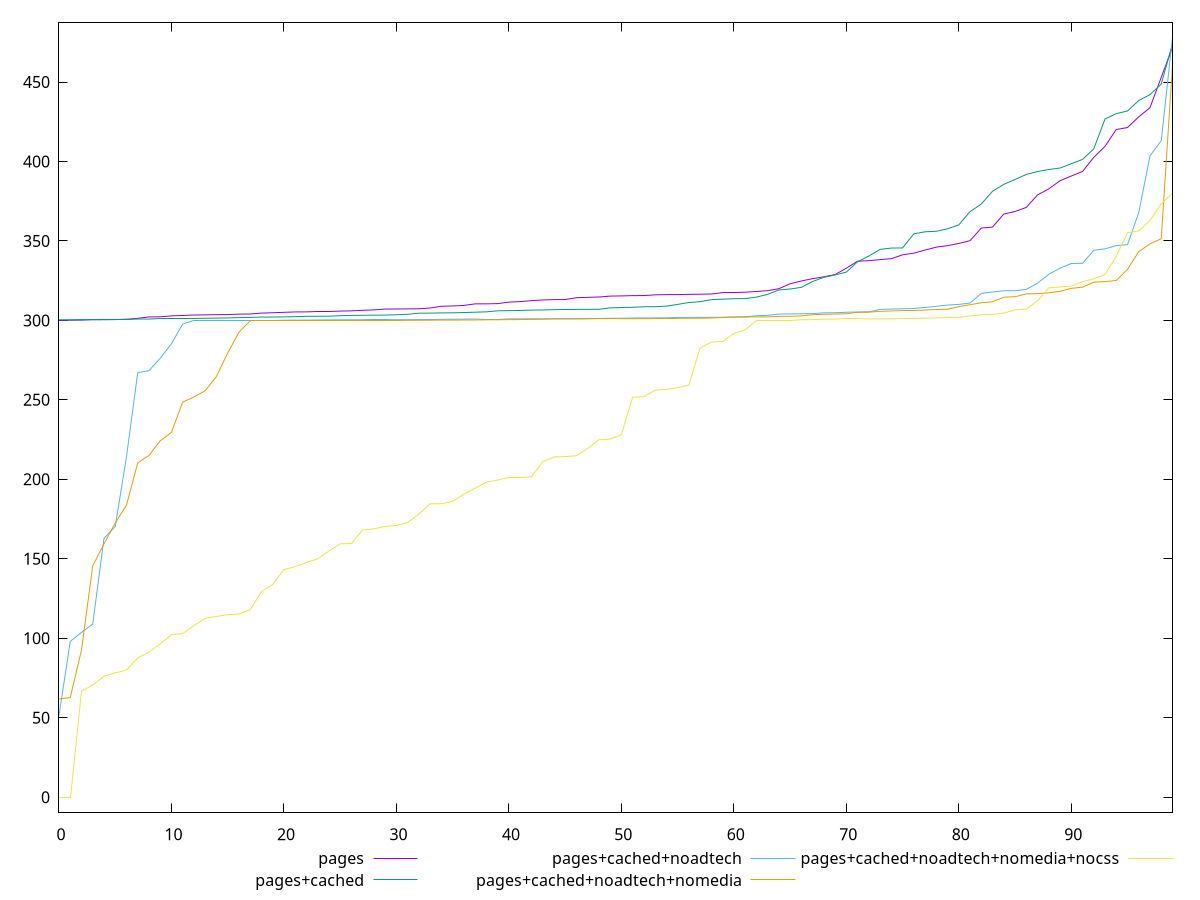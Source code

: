 reset

$pages <<EOF
0 300
1 300.128
2 300.178
3 300.392
4 300.416
5 300.506
6 300.658
7 301.326
8 302.184
9 302.258
10 302.86
11 303.09
12 303.384
13 303.476
14 303.594
15 303.638
16 303.93
17 304.032
18 304.602
19 304.81399999999996
20 305.078
21 305.32
22 305.354
23 305.824
24 305.826
25 305.85199999809265
26 305.988
27 306.366
28 306.596
29 307.12
30 307.178
31 307.24
32 307.318
33 307.802
34 308.906
35 309.074
36 309.428
37 310.396
38 310.41
39 310.55
40 311.508
41 311.828
42 312.424
43 312.868
44 313.07
45 313.126
46 314.28000000000003
47 314.496
48 314.71
49 315.29
50 315.402
51 315.584
52 315.61400000000003
53 316.082
54 316.19
55 316.21
56 316.392
57 316.48199999999997
58 316.602
59 317.484
60 317.52
61 317.742
62 318.206
63 318.668
64 319.94200000166893
65 323.058
66 324.788
67 326.26
68 327.416
69 328.822
70 332.848
71 337.254
72 337.56
73 338.23
74 338.84
75 341.26
76 342.31
77 344.272
78 346.084
79 347.046
80 348.4409999847412
81 350.15000000000003
82 358.1
83 358.7369999587536
84 366.926
85 368.522
86 371.10099998116493
87 378.962
88 382.776
89 387.88599999999997
90 390.842
91 393.728
92 402.584
93 409.544
94 420.10999999999996
95 421.366
96 428.094
97 433.878
98 452.956
99 471.866
EOF

$pagesCached <<EOF
0 300.34
1 300.346
2 300.516
3 300.556
4 300.608
5 300.632
6 300.67
7 300.84
8 300.848
9 301.164
10 301.168
11 301.182
12 301.238
13 301.336
14 301.446
15 301.54
16 301.77
17 301.862
18 302.1
19 302.141999989748
20 302.2
21 302.37
22 302.55
23 302.596
24 302.642
25 302.956
26 303.128
27 303.218
28 303.292
29 303.34
30 303.528
31 303.836
32 304.536
33 304.568
34 304.718
35 304.752
36 304.942
37 305.162
38 305.376
39 306.03
40 306.13
41 306.244
42 306.49
43 306.554
44 306.754
45 306.842
46 306.914
47 306.94
48 306.988
49 307.858
50 308.116
51 308.234
52 308.59
53 308.6
54 308.9880000054836
55 310.052
56 311.252
57 311.794
58 313.054
59 313.364
60 313.64
61 313.702
62 314.648
63 316.406
64 319.164
65 319.728
66 320.782
67 324.47
68 327.114
69 328.598
70 330.408
71 336.882
72 340.50500002503395
73 344.68199998140335
74 345.51
75 345.6000000536442
76 354.452
77 355.7479999959469
78 356.06700000166893
79 357.644
80 360.1299999654293
81 368.452
82 373.18600000000004
83 381.27
84 385.6060000061989
85 388.646
86 391.852
87 393.68
88 394.9419999718666
89 395.876
90 398.58
91 401.3
92 407.93399999999997
93 426.722
94 430.108
95 431.76199999999994
96 438.36
97 442.08799999999997
98 448.71799999999996
99 474.13199999999995
EOF

$pagesCachedNoadtech <<EOF
0 51.40700000524521
1 97.98699998855591
2 103.6879999935627
3 108.93499994277954
4 162.8120000064373
5 170.36399999260902
6 214.15499997138977
7 267.1229999959469
8 268.386000007391
9 276.16300001740456
10 285.3120000064373
11 297.7490000128746
12 300
13 300
14 300
15 300
16 300
17 300
18 300
19 300
20 300.096
21 300.16
22 300.162
23 300.255999982357
24 300.324
25 300.368
26 300.39
27 300.41
28 300.428
29 300.428
30 300.44
31 300.448
32 300.454
33 300.524
34 300.692
35 300.724
36 300.788
37 300.82
38 300.844
39 300.846
40 300.94
41 300.952
42 300.966
43 300.992
44 301.008
45 301.03
46 301.086
47 301.22
48 301.232
49 301.326
50 301.364
51 301.502
52 301.536
53 301.54
54 301.612
55 301.858
56 301.884
57 301.888
58 301.936
59 301.954
60 302.134
61 302.238
62 302.91
63 303.198
64 303.944
65 304.07
66 304.186
67 304.212
68 304.766
69 304.784
70 305.14
71 305.256
72 305.368
73 306.926
74 307.134
75 307.314
76 307.444
77 308.182
78 308.848
79 309.656
80 310.038
81 310.916
82 317.006
83 317.828
84 318.616
85 318.706
86 319.512
87 323.424
88 329.01
89 332.86
90 335.804
91 335.924
92 344.116
93 345.02
94 347.068
95 347.622
96 367.7790000140667
97 403.54
98 413.088
99 478.014
EOF

$pagesCachedNoadtechNomedia <<EOF
0 61.73099997639656
1 62.66600000858307
2 92.58999994397163
3 145.5329999923706
4 159.35899996757507
5 172.5130000114441
6 183.73199999332428
7 210.31099998950958
8 215.04299998283386
9 224.20899999141693
10 229.57400000095367
11 248.57499998807907
12 251.81100004911423
13 255.77399998903275
14 264.78700000047684
15 279.4819999933243
16 292.5740000009537
17 300
18 300
19 300
20 300
21 300
22 300
23 300
24 300
25 300
26 300
27 300
28 300
29 300
30 300
31 300.096
32 300.098
33 300.14
34 300.174
35 300.188
36 300.206
37 300.248
38 300.372
39 300.392
40 300.462
41 300.516
42 300.644
43 300.786
44 300.922
45 300.94
46 300.942
47 300.944
48 301.03
49 301.03
50 301.052
51 301.082
52 301.086
53 301.14
54 301.142
55 301.27
56 301.342
57 301.378
58 301.472
59 301.864
60 302.04
61 302.17
62 302.182
63 302.186
64 302.54
65 302.574
66 302.848
67 303.572
68 303.872
69 303.988
70 304.184
71 305.084
72 305.194
73 305.712
74 305.926
75 306.196
76 306.22
77 306.516
78 306.838
79 307.024
80 308.66
81 309.868
82 311.06600000000003
83 311.748
84 314.57
85 314.908
86 316.684
87 316.8240000009537
88 317.344
89 318.284
90 320.1759999990463
91 320.912
92 324.048
93 324.3920000195503
94 325.144
95 332.116
96 343.284
97 348.138
98 351.40499997138977
99 460.79999999999995
EOF

$pagesCachedNoadtechNomediaNocss <<EOF
0 0
1 0
2 66.71399998664856
3 70.6299999654293
4 76.10399997234344
5 78.1870000064373
6 79.9729999601841
7 87.56499999761581
8 91.34100005030632
9 96.43099999427795
10 102.27600002288818
11 102.97600001096725
12 107.96400001645088
13 112.4709999859333
14 113.7039999961853
15 114.80699998140335
16 115.23499995470047
17 117.84000000357628
18 129.19699996709824
19 133.7719999551773
20 143.16500002145767
21 145.0620000064373
22 147.61300000548363
23 149.98800003528595
24 154.88799998164177
25 159.4059999883175
26 159.65800005197525
27 168.17599999904633
28 168.78499999642372
29 170.43099999427795
30 170.92899999022484
31 172.89600002765656
32 178.12000000476837
33 184.61600002646446
34 184.64699998497963
35 186.1919999718666
36 190.5920000076294
37 194.47400000691414
38 198.1370000243187
39 199.56400001049042
40 201.11699998378754
41 201.11700001358986
42 201.58499997854233
43 211.04700002074242
44 214.08899995684624
45 214.25800001621246
46 214.8619999885559
47 219.33699998259544
48 224.85100001096725
49 225.33899998664856
50 228.06700000166893
51 251.6579999923706
52 251.96399998664856
53 256.1199999451637
54 256.6229999959469
55 257.69200000166893
56 259.34600004553795
57 282.6609999537468
58 286.2969999909401
59 286.722000002861
60 291.80399999022484
61 294.0770000219345
62 300
63 300
64 300
65 300
66 300.426
67 300.502
68 300.758
69 300.852
70 300.9
71 300.902
72 300.912
73 300.924
74 300.95
75 301.094
76 301.27
77 301.362
78 301.556
79 301.698
80 302.01
81 302.788
82 303.496
83 303.754
84 304.56
85 306.658
86 307.032
87 312.404
88 320.48199999999997
89 321.036
90 321.5780000090599
91 324.322
92 326.224
93 328.9
94 340.30899998545647
95 355.1599999666214
96 356.34999999999997
97 362.908
98 373.45000000000005
99 380.01800000000003
EOF

set key outside below
set xrange [0:99]
set yrange [-9.56028:487.57428]
set trange [-9.56028:487.57428]
set terminal svg size 640, 580 enhanced background rgb 'white'
set output "report_00014_2021-02-09T15:56:05.503Z/uses-rel-preconnect/comparison/sorted/all_raw.svg"

plot $pages title "pages" with line, \
     $pagesCached title "pages+cached" with line, \
     $pagesCachedNoadtech title "pages+cached+noadtech" with line, \
     $pagesCachedNoadtechNomedia title "pages+cached+noadtech+nomedia" with line, \
     $pagesCachedNoadtechNomediaNocss title "pages+cached+noadtech+nomedia+nocss" with line

reset
